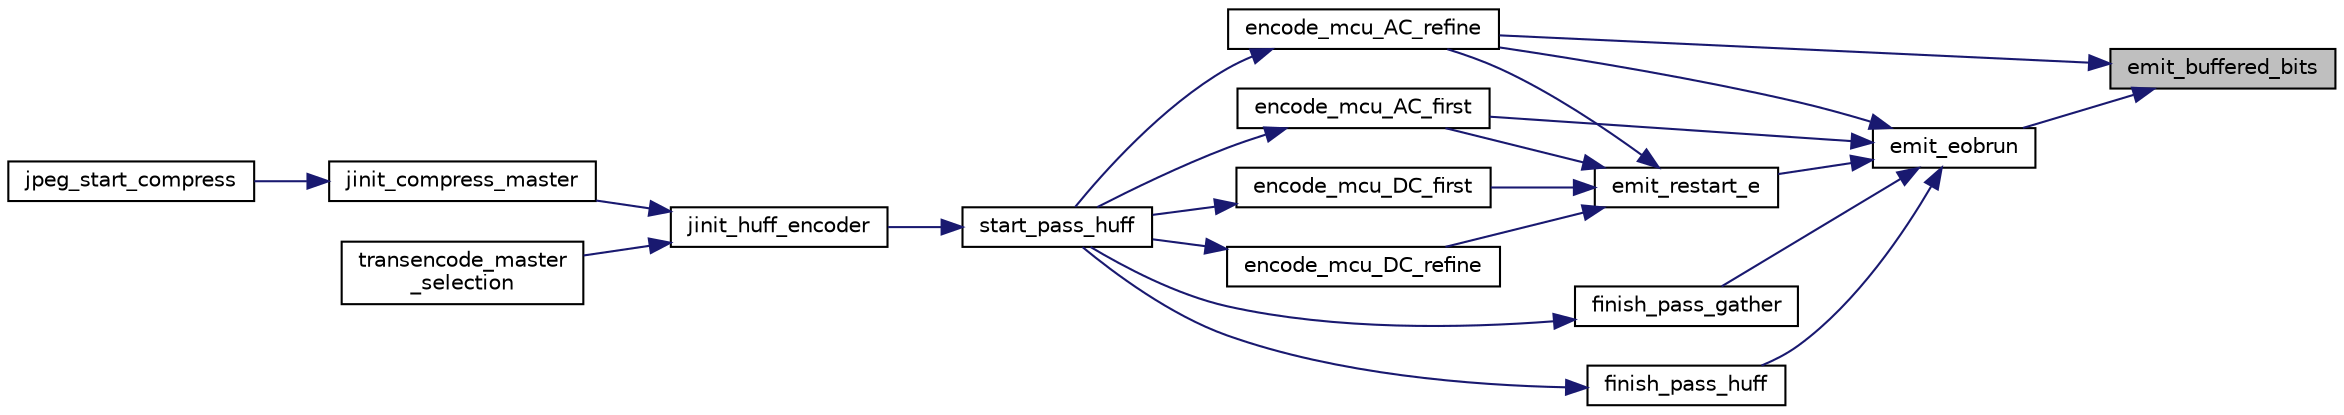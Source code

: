 digraph "emit_buffered_bits"
{
 // LATEX_PDF_SIZE
  bgcolor="transparent";
  edge [fontname="Helvetica",fontsize="10",labelfontname="Helvetica",labelfontsize="10"];
  node [fontname="Helvetica",fontsize="10",shape=record];
  rankdir="RL";
  Node53 [label="emit_buffered_bits",height=0.2,width=0.4,color="black", fillcolor="grey75", style="filled", fontcolor="black",tooltip=" "];
  Node53 -> Node54 [dir="back",color="midnightblue",fontsize="10",style="solid"];
  Node54 [label="emit_eobrun",height=0.2,width=0.4,color="black",URL="$jchuff_8c.html#abc3f63e0a0443dabc0b9a520f8e50292",tooltip=" "];
  Node54 -> Node55 [dir="back",color="midnightblue",fontsize="10",style="solid"];
  Node55 [label="emit_restart_e",height=0.2,width=0.4,color="black",URL="$jchuff_8c.html#a7888c7247d6425c291c2045cf3b84413",tooltip=" "];
  Node55 -> Node56 [dir="back",color="midnightblue",fontsize="10",style="solid"];
  Node56 [label="encode_mcu_DC_first",height=0.2,width=0.4,color="black",URL="$jchuff_8c.html#a2303fadff5a0fb6bdaa06eb03131d87e",tooltip=" "];
  Node56 -> Node57 [dir="back",color="midnightblue",fontsize="10",style="solid"];
  Node57 [label="start_pass_huff",height=0.2,width=0.4,color="black",URL="$jchuff_8c.html#ae80a7c97813173a2069266702346eb9f",tooltip=" "];
  Node57 -> Node58 [dir="back",color="midnightblue",fontsize="10",style="solid"];
  Node58 [label="jinit_huff_encoder",height=0.2,width=0.4,color="black",URL="$jchuff_8c.html#a77341cca2feceb164c104fdf8b79756b",tooltip=" "];
  Node58 -> Node59 [dir="back",color="midnightblue",fontsize="10",style="solid"];
  Node59 [label="jinit_compress_master",height=0.2,width=0.4,color="black",URL="$jcinit_8c.html#a9b434908559c6849283fcac944250b3b",tooltip=" "];
  Node59 -> Node60 [dir="back",color="midnightblue",fontsize="10",style="solid"];
  Node60 [label="jpeg_start_compress",height=0.2,width=0.4,color="black",URL="$jcapistd_8c.html#aacff7627af44bc9457601ba15577162d",tooltip=" "];
  Node58 -> Node61 [dir="back",color="midnightblue",fontsize="10",style="solid"];
  Node61 [label="transencode_master\l_selection",height=0.2,width=0.4,color="black",URL="$jctrans_8c.html#ae87fac6bd08f4b513d2f7f5629586733",tooltip=" "];
  Node55 -> Node62 [dir="back",color="midnightblue",fontsize="10",style="solid"];
  Node62 [label="encode_mcu_AC_first",height=0.2,width=0.4,color="black",URL="$jchuff_8c.html#a16f93bf9ad174d1e43f92a6844ba56f5",tooltip=" "];
  Node62 -> Node57 [dir="back",color="midnightblue",fontsize="10",style="solid"];
  Node55 -> Node63 [dir="back",color="midnightblue",fontsize="10",style="solid"];
  Node63 [label="encode_mcu_DC_refine",height=0.2,width=0.4,color="black",URL="$jchuff_8c.html#a668250087105455338e97ba0f612c700",tooltip=" "];
  Node63 -> Node57 [dir="back",color="midnightblue",fontsize="10",style="solid"];
  Node55 -> Node64 [dir="back",color="midnightblue",fontsize="10",style="solid"];
  Node64 [label="encode_mcu_AC_refine",height=0.2,width=0.4,color="black",URL="$jchuff_8c.html#af22cdbc60163714d02c04ed18d0fcc75",tooltip=" "];
  Node64 -> Node57 [dir="back",color="midnightblue",fontsize="10",style="solid"];
  Node54 -> Node62 [dir="back",color="midnightblue",fontsize="10",style="solid"];
  Node54 -> Node64 [dir="back",color="midnightblue",fontsize="10",style="solid"];
  Node54 -> Node65 [dir="back",color="midnightblue",fontsize="10",style="solid"];
  Node65 [label="finish_pass_huff",height=0.2,width=0.4,color="black",URL="$jchuff_8c.html#ab0f7f271927d5e929992cc4b3af7b131",tooltip=" "];
  Node65 -> Node57 [dir="back",color="midnightblue",fontsize="10",style="solid"];
  Node54 -> Node66 [dir="back",color="midnightblue",fontsize="10",style="solid"];
  Node66 [label="finish_pass_gather",height=0.2,width=0.4,color="black",URL="$jchuff_8c.html#a92d1ffa5f916814234009ccd220ef6da",tooltip=" "];
  Node66 -> Node57 [dir="back",color="midnightblue",fontsize="10",style="solid"];
  Node53 -> Node64 [dir="back",color="midnightblue",fontsize="10",style="solid"];
}
